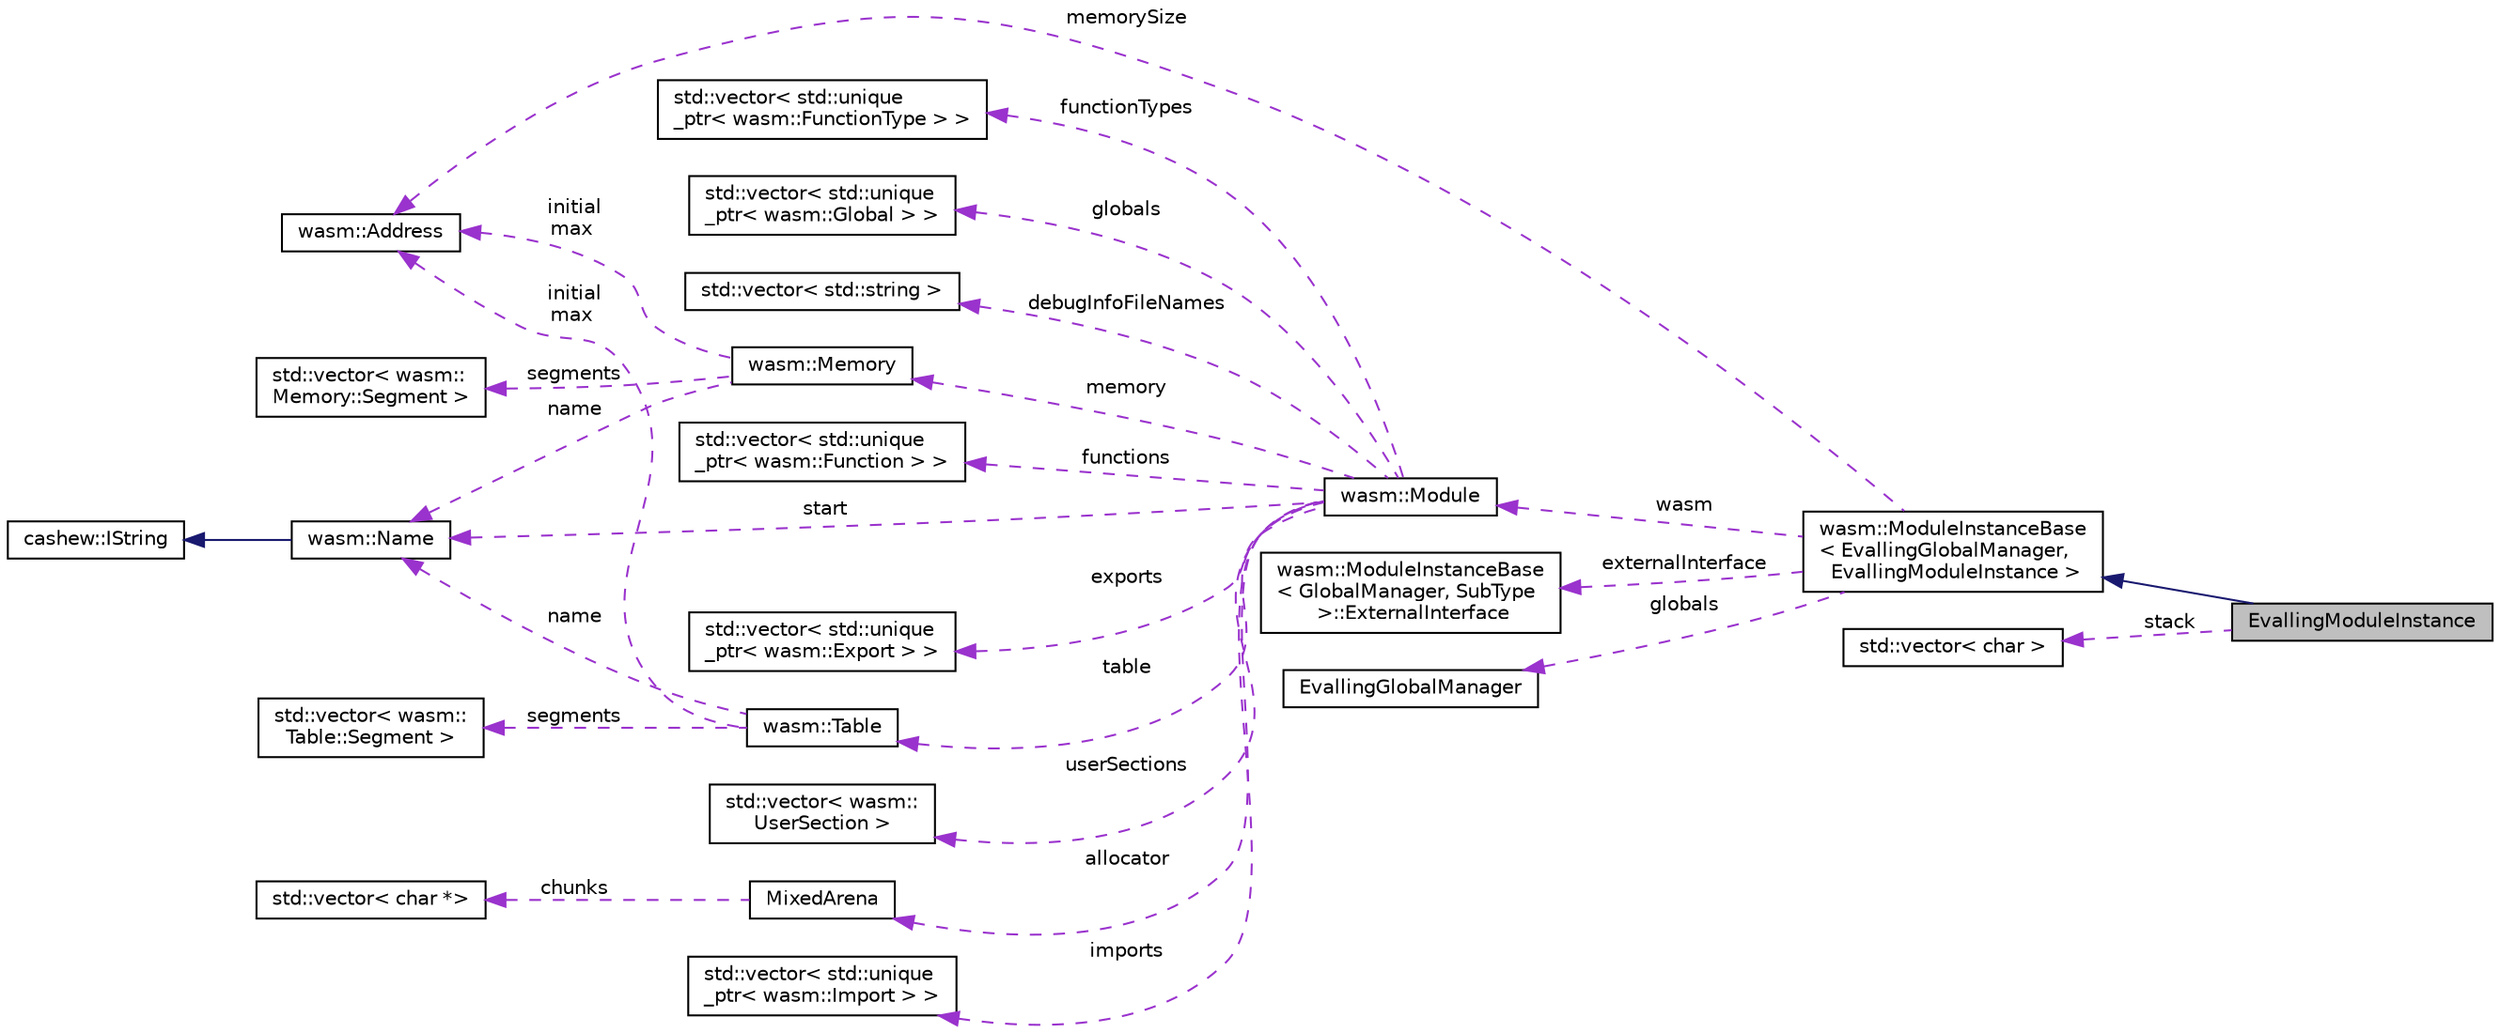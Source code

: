 digraph "EvallingModuleInstance"
{
  edge [fontname="Helvetica",fontsize="10",labelfontname="Helvetica",labelfontsize="10"];
  node [fontname="Helvetica",fontsize="10",shape=record];
  rankdir="LR";
  Node2 [label="EvallingModuleInstance",height=0.2,width=0.4,color="black", fillcolor="grey75", style="filled", fontcolor="black"];
  Node3 -> Node2 [dir="back",color="midnightblue",fontsize="10",style="solid",fontname="Helvetica"];
  Node3 [label="wasm::ModuleInstanceBase\l\< EvallingGlobalManager,\l EvallingModuleInstance \>",height=0.2,width=0.4,color="black", fillcolor="white", style="filled",URL="$classwasm_1_1_module_instance_base.html"];
  Node4 -> Node3 [dir="back",color="darkorchid3",fontsize="10",style="dashed",label=" memorySize" ,fontname="Helvetica"];
  Node4 [label="wasm::Address",height=0.2,width=0.4,color="black", fillcolor="white", style="filled",URL="$structwasm_1_1_address.html"];
  Node5 -> Node3 [dir="back",color="darkorchid3",fontsize="10",style="dashed",label=" wasm" ,fontname="Helvetica"];
  Node5 [label="wasm::Module",height=0.2,width=0.4,color="black", fillcolor="white", style="filled",URL="$classwasm_1_1_module.html"];
  Node6 -> Node5 [dir="back",color="darkorchid3",fontsize="10",style="dashed",label=" start" ,fontname="Helvetica"];
  Node6 [label="wasm::Name",height=0.2,width=0.4,color="black", fillcolor="white", style="filled",URL="$structwasm_1_1_name.html"];
  Node7 -> Node6 [dir="back",color="midnightblue",fontsize="10",style="solid",fontname="Helvetica"];
  Node7 [label="cashew::IString",height=0.2,width=0.4,color="black", fillcolor="white", style="filled",URL="$structcashew_1_1_i_string.html"];
  Node8 -> Node5 [dir="back",color="darkorchid3",fontsize="10",style="dashed",label=" functions" ,fontname="Helvetica"];
  Node8 [label="std::vector\< std::unique\l_ptr\< wasm::Function \> \>",height=0.2,width=0.4,color="black", fillcolor="white", style="filled",URL="$classstd_1_1vector.html"];
  Node9 -> Node5 [dir="back",color="darkorchid3",fontsize="10",style="dashed",label=" memory" ,fontname="Helvetica"];
  Node9 [label="wasm::Memory",height=0.2,width=0.4,color="black", fillcolor="white", style="filled",URL="$classwasm_1_1_memory.html"];
  Node6 -> Node9 [dir="back",color="darkorchid3",fontsize="10",style="dashed",label=" name" ,fontname="Helvetica"];
  Node4 -> Node9 [dir="back",color="darkorchid3",fontsize="10",style="dashed",label=" initial\nmax" ,fontname="Helvetica"];
  Node10 -> Node9 [dir="back",color="darkorchid3",fontsize="10",style="dashed",label=" segments" ,fontname="Helvetica"];
  Node10 [label="std::vector\< wasm::\lMemory::Segment \>",height=0.2,width=0.4,color="black", fillcolor="white", style="filled",URL="$classstd_1_1vector.html"];
  Node11 -> Node5 [dir="back",color="darkorchid3",fontsize="10",style="dashed",label=" exports" ,fontname="Helvetica"];
  Node11 [label="std::vector\< std::unique\l_ptr\< wasm::Export \> \>",height=0.2,width=0.4,color="black", fillcolor="white", style="filled",URL="$classstd_1_1vector.html"];
  Node12 -> Node5 [dir="back",color="darkorchid3",fontsize="10",style="dashed",label=" table" ,fontname="Helvetica"];
  Node12 [label="wasm::Table",height=0.2,width=0.4,color="black", fillcolor="white", style="filled",URL="$classwasm_1_1_table.html"];
  Node13 -> Node12 [dir="back",color="darkorchid3",fontsize="10",style="dashed",label=" segments" ,fontname="Helvetica"];
  Node13 [label="std::vector\< wasm::\lTable::Segment \>",height=0.2,width=0.4,color="black", fillcolor="white", style="filled",URL="$classstd_1_1vector.html"];
  Node6 -> Node12 [dir="back",color="darkorchid3",fontsize="10",style="dashed",label=" name" ,fontname="Helvetica"];
  Node4 -> Node12 [dir="back",color="darkorchid3",fontsize="10",style="dashed",label=" initial\nmax" ,fontname="Helvetica"];
  Node14 -> Node5 [dir="back",color="darkorchid3",fontsize="10",style="dashed",label=" userSections" ,fontname="Helvetica"];
  Node14 [label="std::vector\< wasm::\lUserSection \>",height=0.2,width=0.4,color="black", fillcolor="white", style="filled",URL="$classstd_1_1vector.html"];
  Node15 -> Node5 [dir="back",color="darkorchid3",fontsize="10",style="dashed",label=" allocator" ,fontname="Helvetica"];
  Node15 [label="MixedArena",height=0.2,width=0.4,color="black", fillcolor="white", style="filled",URL="$struct_mixed_arena.html"];
  Node16 -> Node15 [dir="back",color="darkorchid3",fontsize="10",style="dashed",label=" chunks" ,fontname="Helvetica"];
  Node16 [label="std::vector\< char *\>",height=0.2,width=0.4,color="black", fillcolor="white", style="filled",URL="$classstd_1_1vector.html"];
  Node17 -> Node5 [dir="back",color="darkorchid3",fontsize="10",style="dashed",label=" imports" ,fontname="Helvetica"];
  Node17 [label="std::vector\< std::unique\l_ptr\< wasm::Import \> \>",height=0.2,width=0.4,color="black", fillcolor="white", style="filled",URL="$classstd_1_1vector.html"];
  Node18 -> Node5 [dir="back",color="darkorchid3",fontsize="10",style="dashed",label=" functionTypes" ,fontname="Helvetica"];
  Node18 [label="std::vector\< std::unique\l_ptr\< wasm::FunctionType \> \>",height=0.2,width=0.4,color="black", fillcolor="white", style="filled",URL="$classstd_1_1vector.html"];
  Node19 -> Node5 [dir="back",color="darkorchid3",fontsize="10",style="dashed",label=" globals" ,fontname="Helvetica"];
  Node19 [label="std::vector\< std::unique\l_ptr\< wasm::Global \> \>",height=0.2,width=0.4,color="black", fillcolor="white", style="filled",URL="$classstd_1_1vector.html"];
  Node20 -> Node5 [dir="back",color="darkorchid3",fontsize="10",style="dashed",label=" debugInfoFileNames" ,fontname="Helvetica"];
  Node20 [label="std::vector\< std::string \>",height=0.2,width=0.4,color="black", fillcolor="white", style="filled",URL="$classstd_1_1vector.html"];
  Node21 -> Node3 [dir="back",color="darkorchid3",fontsize="10",style="dashed",label=" externalInterface" ,fontname="Helvetica"];
  Node21 [label="wasm::ModuleInstanceBase\l\< GlobalManager, SubType\l \>::ExternalInterface",height=0.2,width=0.4,color="black", fillcolor="white", style="filled",URL="$structwasm_1_1_module_instance_base_1_1_external_interface.html"];
  Node22 -> Node3 [dir="back",color="darkorchid3",fontsize="10",style="dashed",label=" globals" ,fontname="Helvetica"];
  Node22 [label="EvallingGlobalManager",height=0.2,width=0.4,color="black", fillcolor="white", style="filled",URL="$class_evalling_global_manager.html"];
  Node23 -> Node2 [dir="back",color="darkorchid3",fontsize="10",style="dashed",label=" stack" ,fontname="Helvetica"];
  Node23 [label="std::vector\< char \>",height=0.2,width=0.4,color="black", fillcolor="white", style="filled",URL="$classstd_1_1vector.html"];
}
